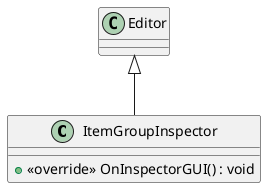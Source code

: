 @startuml
class ItemGroupInspector {
    + <<override>> OnInspectorGUI() : void
}
Editor <|-- ItemGroupInspector
@enduml

